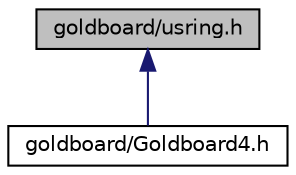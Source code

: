 digraph "goldboard/usring.h"
{
  edge [fontname="Helvetica",fontsize="10",labelfontname="Helvetica",labelfontsize="10"];
  node [fontname="Helvetica",fontsize="10",shape=record];
  Node2 [label="goldboard/usring.h",height=0.2,width=0.4,color="black", fillcolor="grey75", style="filled", fontcolor="black"];
  Node2 -> Node3 [dir="back",color="midnightblue",fontsize="10",style="solid",fontname="Helvetica"];
  Node3 [label="goldboard/Goldboard4.h",height=0.2,width=0.4,color="black", fillcolor="white", style="filled",URL="$Goldboard4_8h.html",tooltip="Driver for Goldboard4 (w. Atmega32). "];
}
